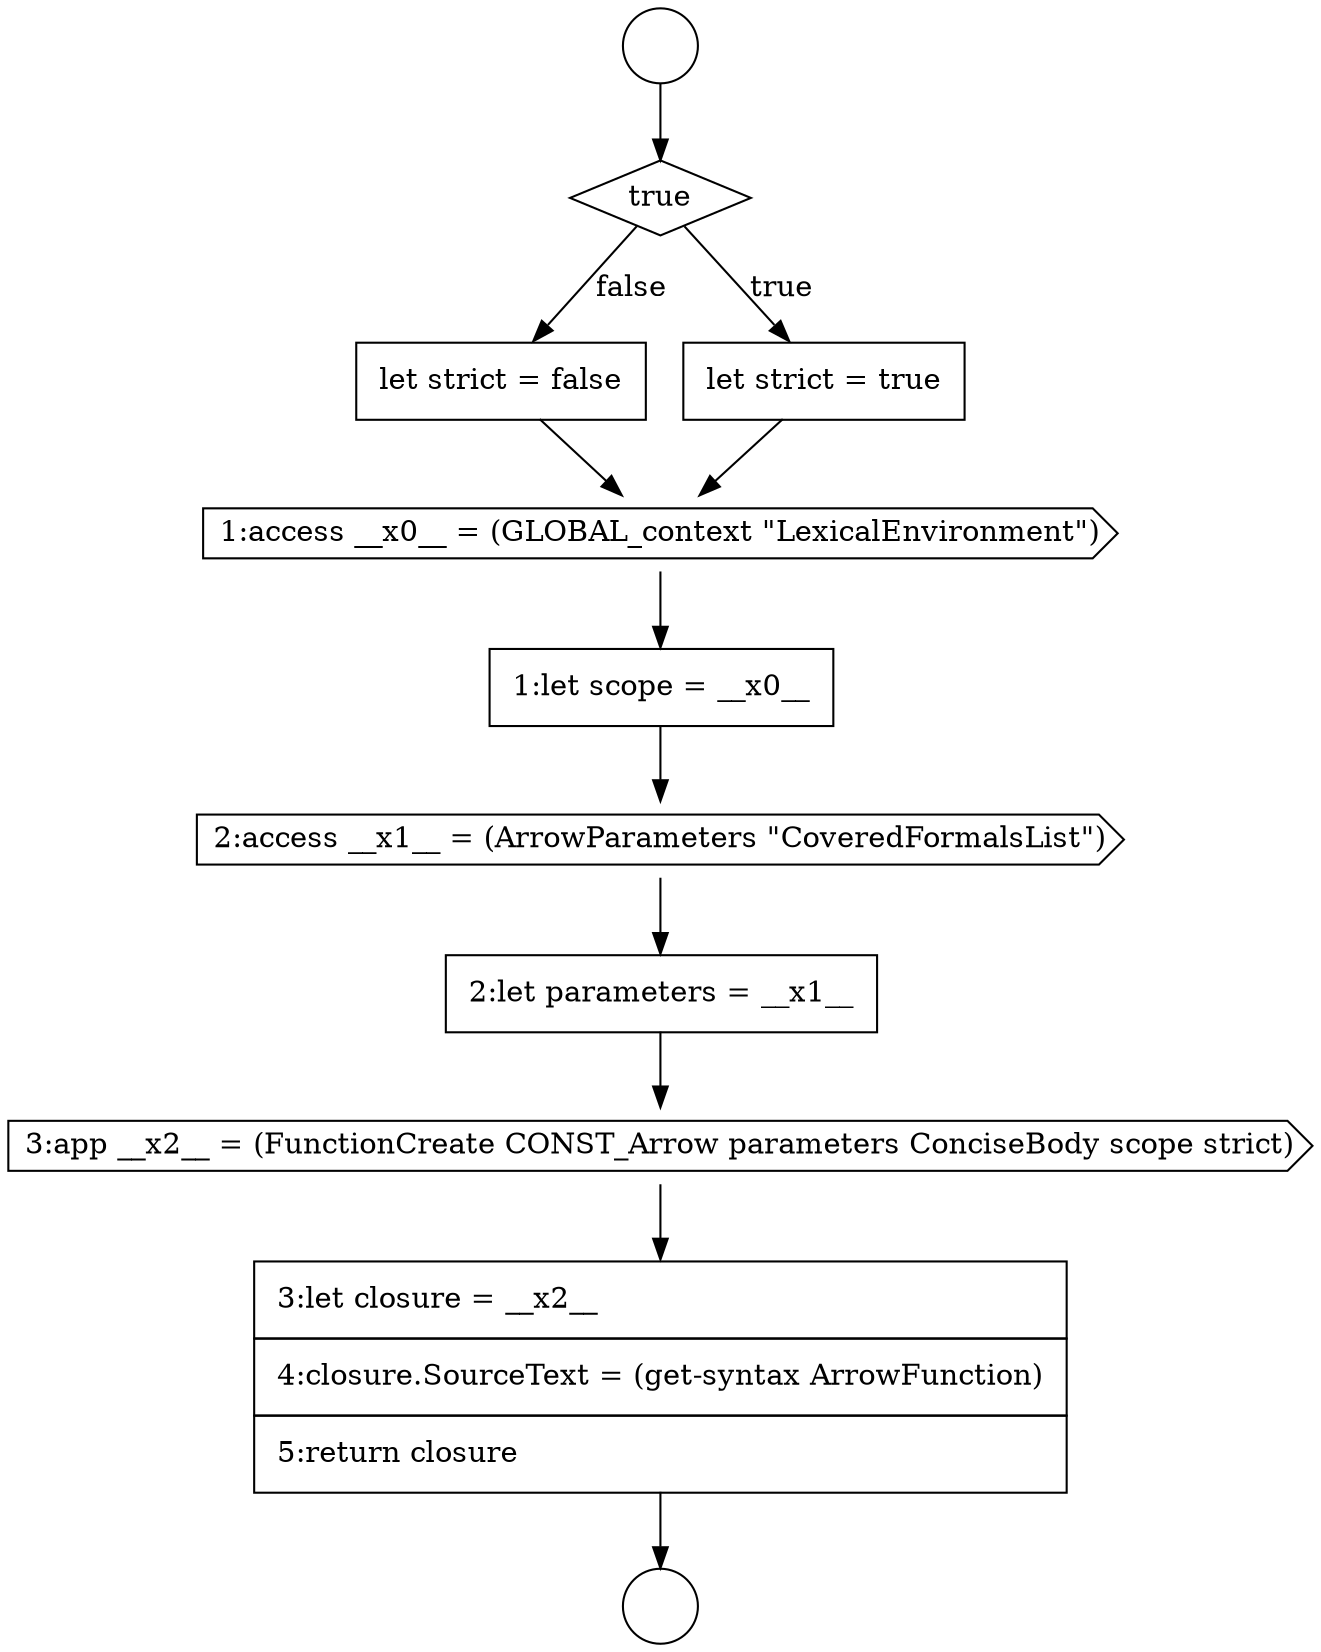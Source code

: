 digraph {
  node8402 [shape=circle label=" " color="black" fillcolor="white" style=filled]
  node8411 [shape=cds, label=<<font color="black">3:app __x2__ = (FunctionCreate CONST_Arrow parameters ConciseBody scope strict)</font>> color="black" fillcolor="white" style=filled]
  node8406 [shape=none, margin=0, label=<<font color="black">
    <table border="0" cellborder="1" cellspacing="0" cellpadding="10">
      <tr><td align="left">let strict = false</td></tr>
    </table>
  </font>> color="black" fillcolor="white" style=filled]
  node8403 [shape=circle label=" " color="black" fillcolor="white" style=filled]
  node8407 [shape=cds, label=<<font color="black">1:access __x0__ = (GLOBAL_context &quot;LexicalEnvironment&quot;)</font>> color="black" fillcolor="white" style=filled]
  node8410 [shape=none, margin=0, label=<<font color="black">
    <table border="0" cellborder="1" cellspacing="0" cellpadding="10">
      <tr><td align="left">2:let parameters = __x1__</td></tr>
    </table>
  </font>> color="black" fillcolor="white" style=filled]
  node8404 [shape=diamond, label=<<font color="black">true</font>> color="black" fillcolor="white" style=filled]
  node8408 [shape=none, margin=0, label=<<font color="black">
    <table border="0" cellborder="1" cellspacing="0" cellpadding="10">
      <tr><td align="left">1:let scope = __x0__</td></tr>
    </table>
  </font>> color="black" fillcolor="white" style=filled]
  node8409 [shape=cds, label=<<font color="black">2:access __x1__ = (ArrowParameters &quot;CoveredFormalsList&quot;)</font>> color="black" fillcolor="white" style=filled]
  node8412 [shape=none, margin=0, label=<<font color="black">
    <table border="0" cellborder="1" cellspacing="0" cellpadding="10">
      <tr><td align="left">3:let closure = __x2__</td></tr>
      <tr><td align="left">4:closure.SourceText = (get-syntax ArrowFunction)</td></tr>
      <tr><td align="left">5:return closure</td></tr>
    </table>
  </font>> color="black" fillcolor="white" style=filled]
  node8405 [shape=none, margin=0, label=<<font color="black">
    <table border="0" cellborder="1" cellspacing="0" cellpadding="10">
      <tr><td align="left">let strict = true</td></tr>
    </table>
  </font>> color="black" fillcolor="white" style=filled]
  node8408 -> node8409 [ color="black"]
  node8411 -> node8412 [ color="black"]
  node8410 -> node8411 [ color="black"]
  node8407 -> node8408 [ color="black"]
  node8412 -> node8403 [ color="black"]
  node8402 -> node8404 [ color="black"]
  node8409 -> node8410 [ color="black"]
  node8405 -> node8407 [ color="black"]
  node8406 -> node8407 [ color="black"]
  node8404 -> node8405 [label=<<font color="black">true</font>> color="black"]
  node8404 -> node8406 [label=<<font color="black">false</font>> color="black"]
}
